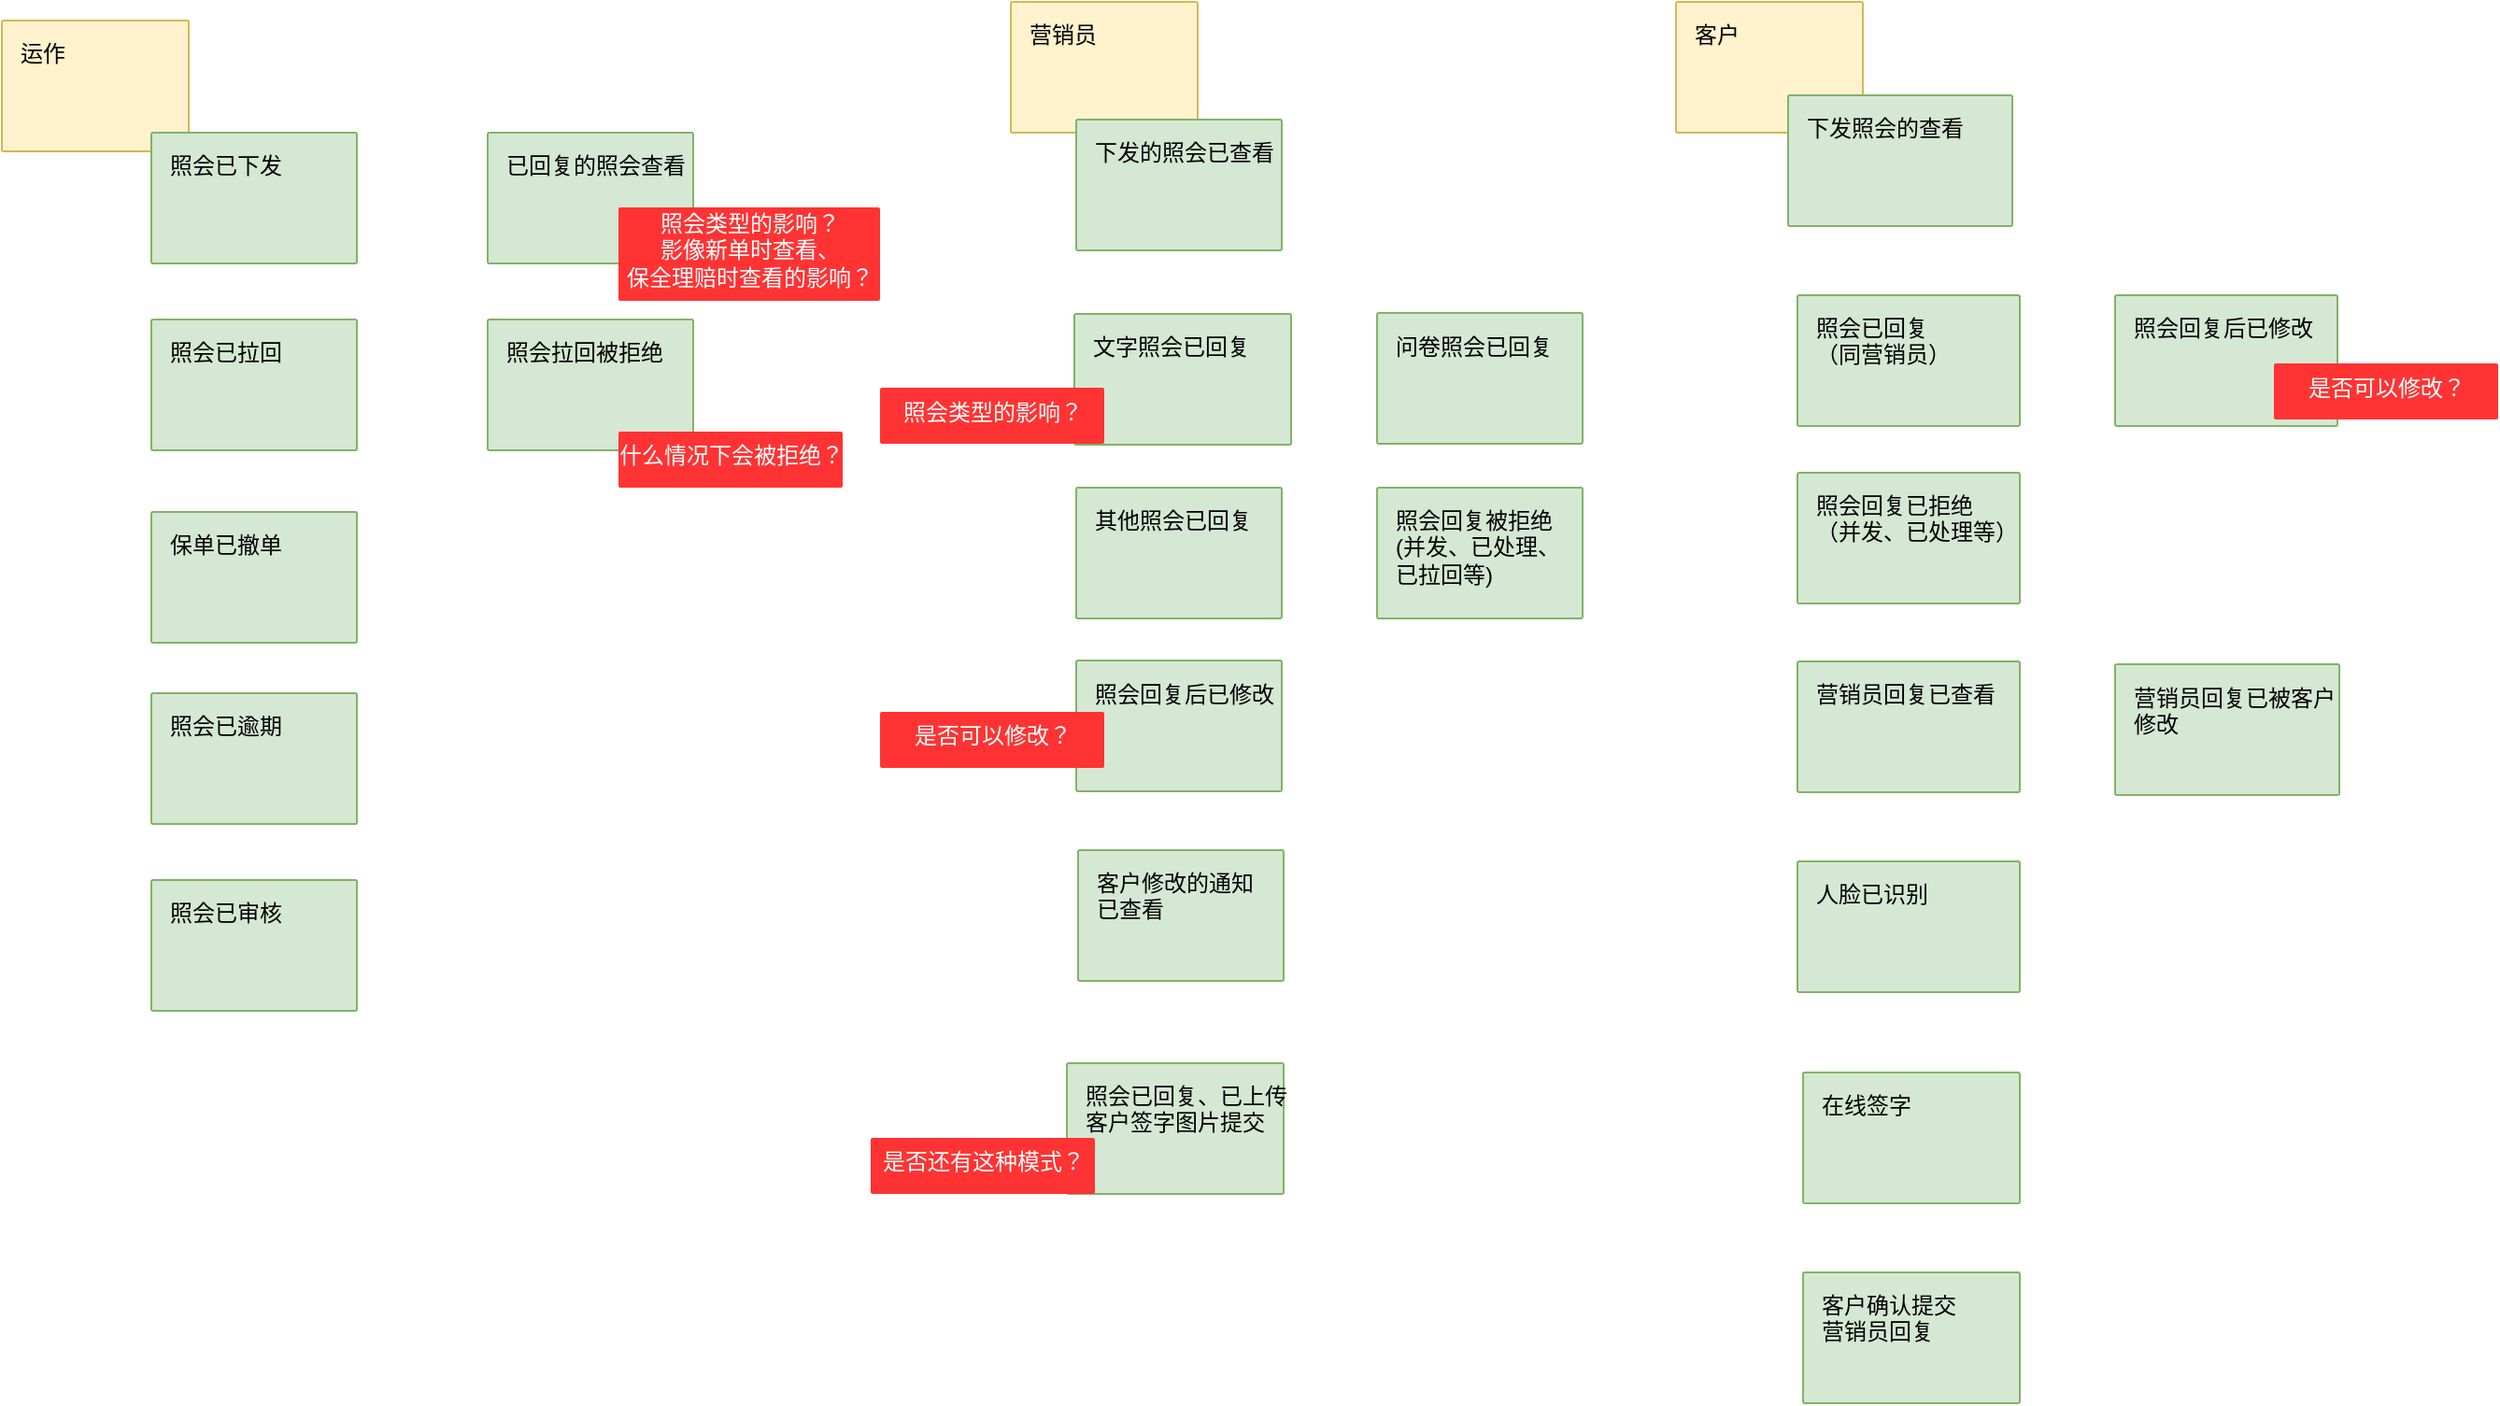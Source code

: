 <mxfile version="10.4.5" type="github"><diagram id="CVcEBEngE5s0NNLo1DxC" name="Page-1"><mxGraphModel dx="1394" dy="774" grid="1" gridSize="10" guides="1" tooltips="1" connect="1" arrows="1" fold="1" page="1" pageScale="1" pageWidth="827" pageHeight="1169" math="0" shadow="0"><root><mxCell id="0"/><mxCell id="1" parent="0"/><mxCell id="K2RN1IogS9dTyZEtL8al-1" value="运作" style="rounded=1;absoluteArcSize=1;arcSize=2;html=1;strokeColor=#d6b656;shadow=0;dashed=0;fontSize=12;align=left;verticalAlign=top;spacing=10;spacingTop=-4;fillColor=#fff2cc;" parent="1" vertex="1"><mxGeometry x="270" y="140" width="100" height="70" as="geometry"/></mxCell><mxCell id="K2RN1IogS9dTyZEtL8al-2" value="照会已下发" style="rounded=1;absoluteArcSize=1;arcSize=2;html=1;strokeColor=#82b366;shadow=0;dashed=0;fontSize=12;align=left;verticalAlign=top;spacing=10;spacingTop=-4;fillColor=#d5e8d4;" parent="1" vertex="1"><mxGeometry x="350" y="200" width="110" height="70" as="geometry"/></mxCell><mxCell id="K2RN1IogS9dTyZEtL8al-8" value="客户" style="rounded=1;absoluteArcSize=1;arcSize=2;html=1;strokeColor=#d6b656;shadow=0;dashed=0;fontSize=12;align=left;verticalAlign=top;spacing=10;spacingTop=-4;fillColor=#fff2cc;" parent="1" vertex="1"><mxGeometry x="1166" y="130" width="100" height="70" as="geometry"/></mxCell><mxCell id="K2RN1IogS9dTyZEtL8al-27" value="下发照会的查看" style="rounded=1;absoluteArcSize=1;arcSize=2;html=1;strokeColor=#82b366;shadow=0;dashed=0;fontSize=12;align=left;verticalAlign=top;spacing=10;spacingTop=-4;fillColor=#d5e8d4;" parent="1" vertex="1"><mxGeometry x="1226" y="180" width="120" height="70" as="geometry"/></mxCell><mxCell id="K2RN1IogS9dTyZEtL8al-47" value="照会已拉回&lt;br&gt;" style="rounded=1;absoluteArcSize=1;arcSize=2;html=1;strokeColor=#82b366;shadow=0;dashed=0;fontSize=12;align=left;verticalAlign=top;spacing=10;spacingTop=-4;fillColor=#d5e8d4;" parent="1" vertex="1"><mxGeometry x="350" y="300" width="110" height="70" as="geometry"/></mxCell><mxCell id="K2RN1IogS9dTyZEtL8al-48" value="照会拉回被拒绝&lt;br&gt;" style="rounded=1;absoluteArcSize=1;arcSize=2;html=1;strokeColor=#82b366;shadow=0;dashed=0;fontSize=12;align=left;verticalAlign=top;spacing=10;spacingTop=-4;fillColor=#d5e8d4;" parent="1" vertex="1"><mxGeometry x="530" y="300" width="110" height="70" as="geometry"/></mxCell><mxCell id="K2RN1IogS9dTyZEtL8al-49" value="已回复的照会查看&lt;br&gt;" style="rounded=1;absoluteArcSize=1;arcSize=2;html=1;strokeColor=#82b366;shadow=0;dashed=0;fontSize=12;align=left;verticalAlign=top;spacing=10;spacingTop=-4;fillColor=#d5e8d4;" parent="1" vertex="1"><mxGeometry x="530" y="200" width="110" height="70" as="geometry"/></mxCell><mxCell id="K2RN1IogS9dTyZEtL8al-50" value="营销员" style="rounded=1;absoluteArcSize=1;arcSize=2;html=1;strokeColor=#d6b656;shadow=0;dashed=0;fontSize=12;align=left;verticalAlign=top;spacing=10;spacingTop=-4;fillColor=#fff2cc;" parent="1" vertex="1"><mxGeometry x="810" y="130" width="100" height="70" as="geometry"/></mxCell><mxCell id="K2RN1IogS9dTyZEtL8al-51" value="下发的照会已查看" style="rounded=1;absoluteArcSize=1;arcSize=2;html=1;strokeColor=#82b366;shadow=0;dashed=0;fontSize=12;align=left;verticalAlign=top;spacing=10;spacingTop=-4;fillColor=#d5e8d4;" parent="1" vertex="1"><mxGeometry x="845" y="193" width="110" height="70" as="geometry"/></mxCell><mxCell id="K2RN1IogS9dTyZEtL8al-52" value="文字照会已回复" style="rounded=1;absoluteArcSize=1;arcSize=2;html=1;strokeColor=#82b366;shadow=0;dashed=0;fontSize=12;align=left;verticalAlign=top;spacing=10;spacingTop=-4;fillColor=#d5e8d4;" parent="1" vertex="1"><mxGeometry x="844" y="297" width="116" height="70" as="geometry"/></mxCell><mxCell id="K2RN1IogS9dTyZEtL8al-53" value="照会回复被拒绝&lt;br&gt;(并发、已处理、&lt;br&gt;已拉回等)&lt;br&gt;" style="rounded=1;absoluteArcSize=1;arcSize=2;html=1;strokeColor=#82b366;shadow=0;dashed=0;fontSize=12;align=left;verticalAlign=top;spacing=10;spacingTop=-4;fillColor=#d5e8d4;" parent="1" vertex="1"><mxGeometry x="1006" y="390" width="110" height="70" as="geometry"/></mxCell><mxCell id="K2RN1IogS9dTyZEtL8al-54" value="客户修改的通知&lt;br&gt;已查看" style="rounded=1;absoluteArcSize=1;arcSize=2;html=1;strokeColor=#82b366;shadow=0;dashed=0;fontSize=12;align=left;verticalAlign=top;spacing=10;spacingTop=-4;fillColor=#d5e8d4;" parent="1" vertex="1"><mxGeometry x="846" y="584" width="110" height="70" as="geometry"/></mxCell><mxCell id="K2RN1IogS9dTyZEtL8al-55" value="照会已回复&lt;br&gt;（同营销员）" style="rounded=1;absoluteArcSize=1;arcSize=2;html=1;strokeColor=#82b366;shadow=0;dashed=0;fontSize=12;align=left;verticalAlign=top;spacing=10;spacingTop=-4;fillColor=#d5e8d4;" parent="1" vertex="1"><mxGeometry x="1231" y="287" width="119" height="70" as="geometry"/></mxCell><mxCell id="K2RN1IogS9dTyZEtL8al-56" value="营销员回复已查看&lt;br&gt;" style="rounded=1;absoluteArcSize=1;arcSize=2;html=1;strokeColor=#82b366;shadow=0;dashed=0;fontSize=12;align=left;verticalAlign=top;spacing=10;spacingTop=-4;fillColor=#d5e8d4;" parent="1" vertex="1"><mxGeometry x="1231" y="483" width="119" height="70" as="geometry"/></mxCell><mxCell id="K2RN1IogS9dTyZEtL8al-57" value="营销员回复已被客户&lt;br&gt;修改&lt;br&gt;" style="rounded=1;absoluteArcSize=1;arcSize=2;html=1;strokeColor=#82b366;shadow=0;dashed=0;fontSize=12;align=left;verticalAlign=top;spacing=10;spacingTop=-4;fillColor=#d5e8d4;" parent="1" vertex="1"><mxGeometry x="1401" y="484.5" width="120" height="70" as="geometry"/></mxCell><mxCell id="K2RN1IogS9dTyZEtL8al-58" value="照会回复已拒绝&lt;br&gt;（并发、已处理等）&lt;br&gt;" style="rounded=1;absoluteArcSize=1;arcSize=2;html=1;strokeColor=#82b366;shadow=0;dashed=0;fontSize=12;align=left;verticalAlign=top;spacing=10;spacingTop=-4;fillColor=#d5e8d4;" parent="1" vertex="1"><mxGeometry x="1231" y="382" width="119" height="70" as="geometry"/></mxCell><mxCell id="K2RN1IogS9dTyZEtL8al-59" value="照会回复后已修改" style="rounded=1;absoluteArcSize=1;arcSize=2;html=1;strokeColor=#82b366;shadow=0;dashed=0;fontSize=12;align=left;verticalAlign=top;spacing=10;spacingTop=-4;fillColor=#d5e8d4;" parent="1" vertex="1"><mxGeometry x="845" y="482.5" width="110" height="70" as="geometry"/></mxCell><mxCell id="K2RN1IogS9dTyZEtL8al-60" value="照会回复后已修改" style="rounded=1;absoluteArcSize=1;arcSize=2;html=1;strokeColor=#82b366;shadow=0;dashed=0;fontSize=12;align=left;verticalAlign=top;spacing=10;spacingTop=-4;fillColor=#d5e8d4;" parent="1" vertex="1"><mxGeometry x="1401" y="287" width="119" height="70" as="geometry"/></mxCell><mxCell id="K2RN1IogS9dTyZEtL8al-63" value="人脸已识别" style="rounded=1;absoluteArcSize=1;arcSize=2;html=1;strokeColor=#82b366;shadow=0;dashed=0;fontSize=12;align=left;verticalAlign=top;spacing=10;spacingTop=-4;fillColor=#d5e8d4;" parent="1" vertex="1"><mxGeometry x="1231" y="590" width="119" height="70" as="geometry"/></mxCell><mxCell id="K2RN1IogS9dTyZEtL8al-65" value="保单已撤单&lt;br&gt;" style="rounded=1;absoluteArcSize=1;arcSize=2;html=1;strokeColor=#82b366;shadow=0;dashed=0;fontSize=12;align=left;verticalAlign=top;spacing=10;spacingTop=-4;fillColor=#d5e8d4;" parent="1" vertex="1"><mxGeometry x="350" y="403" width="110" height="70" as="geometry"/></mxCell><mxCell id="K2RN1IogS9dTyZEtL8al-66" value="照会已逾期&lt;br&gt;" style="rounded=1;absoluteArcSize=1;arcSize=2;html=1;strokeColor=#82b366;shadow=0;dashed=0;fontSize=12;align=left;verticalAlign=top;spacing=10;spacingTop=-4;fillColor=#d5e8d4;" parent="1" vertex="1"><mxGeometry x="350" y="500" width="110" height="70" as="geometry"/></mxCell><mxCell id="K2RN1IogS9dTyZEtL8al-67" value="问卷照会已回复" style="rounded=1;absoluteArcSize=1;arcSize=2;html=1;strokeColor=#82b366;shadow=0;dashed=0;fontSize=12;align=left;verticalAlign=top;spacing=10;spacingTop=-4;fillColor=#d5e8d4;" parent="1" vertex="1"><mxGeometry x="1006" y="296.5" width="110" height="70" as="geometry"/></mxCell><mxCell id="K2RN1IogS9dTyZEtL8al-68" value="其他照会已回复" style="rounded=1;absoluteArcSize=1;arcSize=2;html=1;strokeColor=#82b366;shadow=0;dashed=0;fontSize=12;align=left;verticalAlign=top;spacing=10;spacingTop=-4;fillColor=#d5e8d4;" parent="1" vertex="1"><mxGeometry x="845" y="390" width="110" height="70" as="geometry"/></mxCell><mxCell id="K2RN1IogS9dTyZEtL8al-12" value="&lt;div style=&quot;text-align: center&quot;&gt;&lt;span&gt;是否可以修改？&lt;/span&gt;&lt;/div&gt;" style="rounded=1;absoluteArcSize=1;arcSize=2;html=1;strokeColor=none;gradientColor=none;shadow=0;dashed=0;fontSize=12;fontColor=#FFFFFF;align=center;verticalAlign=middle;spacing=10;spacingTop=-4;fillColor=#FF3333;" parent="1" vertex="1"><mxGeometry x="740" y="510" width="120" height="30" as="geometry"/></mxCell><mxCell id="K2RN1IogS9dTyZEtL8al-21" value="&lt;div style=&quot;text-align: center&quot;&gt;照会类型的影响？&lt;/div&gt;" style="rounded=1;absoluteArcSize=1;arcSize=2;html=1;strokeColor=none;gradientColor=none;shadow=0;dashed=0;fontSize=12;fontColor=#FFFFFF;align=center;verticalAlign=middle;spacing=10;spacingTop=-4;fillColor=#FF3333;" parent="1" vertex="1"><mxGeometry x="740" y="336.5" width="120" height="30" as="geometry"/></mxCell><mxCell id="K2RN1IogS9dTyZEtL8al-70" value="在线签字" style="rounded=1;absoluteArcSize=1;arcSize=2;html=1;strokeColor=#82b366;shadow=0;dashed=0;fontSize=12;align=left;verticalAlign=top;spacing=10;spacingTop=-4;fillColor=#d5e8d4;" parent="1" vertex="1"><mxGeometry x="1234" y="703" width="116" height="70" as="geometry"/></mxCell><mxCell id="K2RN1IogS9dTyZEtL8al-71" value="&lt;div style=&quot;text-align: center&quot;&gt;&lt;span&gt;是否可以修改？&lt;/span&gt;&lt;/div&gt;" style="rounded=1;absoluteArcSize=1;arcSize=2;html=1;strokeColor=none;gradientColor=none;shadow=0;dashed=0;fontSize=12;fontColor=#FFFFFF;align=center;verticalAlign=middle;spacing=10;spacingTop=-4;fillColor=#FF3333;" parent="1" vertex="1"><mxGeometry x="1486" y="323.5" width="120" height="30" as="geometry"/></mxCell><mxCell id="K2RN1IogS9dTyZEtL8al-72" value="照会已审核&lt;br&gt;" style="rounded=1;absoluteArcSize=1;arcSize=2;html=1;strokeColor=#82b366;shadow=0;dashed=0;fontSize=12;align=left;verticalAlign=top;spacing=10;spacingTop=-4;fillColor=#d5e8d4;" parent="1" vertex="1"><mxGeometry x="350" y="600" width="110" height="70" as="geometry"/></mxCell><mxCell id="K2RN1IogS9dTyZEtL8al-73" value="客户确认提交&lt;br&gt;营销员回复&lt;br&gt;" style="rounded=1;absoluteArcSize=1;arcSize=2;html=1;strokeColor=#82b366;shadow=0;dashed=0;fontSize=12;align=left;verticalAlign=top;spacing=10;spacingTop=-4;fillColor=#d5e8d4;" parent="1" vertex="1"><mxGeometry x="1234" y="810" width="116" height="70" as="geometry"/></mxCell><mxCell id="Fgtoj_QjfebAKaB75-fQ-1" value="照会已回复、已上传&lt;br&gt;客户签字图片提交&lt;br&gt;" style="rounded=1;absoluteArcSize=1;arcSize=2;html=1;strokeColor=#82b366;shadow=0;dashed=0;fontSize=12;align=left;verticalAlign=top;spacing=10;spacingTop=-4;fillColor=#d5e8d4;" vertex="1" parent="1"><mxGeometry x="840" y="698" width="116" height="70" as="geometry"/></mxCell><mxCell id="Fgtoj_QjfebAKaB75-fQ-2" value="&lt;div style=&quot;text-align: center&quot;&gt;&lt;span&gt;是否还有这种模式？&lt;/span&gt;&lt;/div&gt;" style="rounded=1;absoluteArcSize=1;arcSize=2;html=1;strokeColor=none;gradientColor=none;shadow=0;dashed=0;fontSize=12;fontColor=#FFFFFF;align=center;verticalAlign=middle;spacing=10;spacingTop=-4;fillColor=#FF3333;" vertex="1" parent="1"><mxGeometry x="735" y="738" width="120" height="30" as="geometry"/></mxCell><mxCell id="Fgtoj_QjfebAKaB75-fQ-3" value="&lt;div style=&quot;text-align: center&quot;&gt;什么情况下会被拒绝？&lt;/div&gt;" style="rounded=1;absoluteArcSize=1;arcSize=2;html=1;strokeColor=none;gradientColor=none;shadow=0;dashed=0;fontSize=12;fontColor=#FFFFFF;align=center;verticalAlign=middle;spacing=10;spacingTop=-4;fillColor=#FF3333;" vertex="1" parent="1"><mxGeometry x="600" y="360" width="120" height="30" as="geometry"/></mxCell><mxCell id="Fgtoj_QjfebAKaB75-fQ-4" value="&lt;div style=&quot;text-align: center&quot;&gt;照会类型的影响？&lt;/div&gt;&lt;div style=&quot;text-align: center&quot;&gt;影像新单时查看、&lt;/div&gt;&lt;div style=&quot;text-align: center&quot;&gt;保全理赔时查看的影响？&lt;/div&gt;" style="rounded=1;absoluteArcSize=1;arcSize=2;html=1;strokeColor=none;gradientColor=none;shadow=0;dashed=0;fontSize=12;fontColor=#FFFFFF;align=center;verticalAlign=middle;spacing=10;spacingTop=-4;fillColor=#FF3333;" vertex="1" parent="1"><mxGeometry x="600" y="240" width="140" height="50" as="geometry"/></mxCell></root></mxGraphModel></diagram></mxfile>